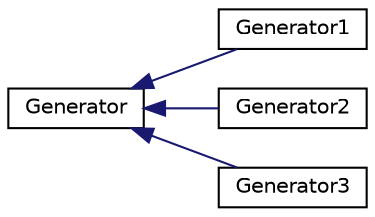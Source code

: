 digraph "Graficzna hierarchia klas"
{
  edge [fontname="Helvetica",fontsize="10",labelfontname="Helvetica",labelfontsize="10"];
  node [fontname="Helvetica",fontsize="10",shape=record];
  rankdir="LR";
  Node1 [label="Generator",height=0.2,width=0.4,color="black", fillcolor="white", style="filled",URL="$classGenerator.html",tooltip="Klasa abstrakcyjna generatora. "];
  Node1 -> Node2 [dir="back",color="midnightblue",fontsize="10",style="solid",fontname="Helvetica"];
  Node2 [label="Generator1",height=0.2,width=0.4,color="black", fillcolor="white", style="filled",URL="$classGenerator1.html",tooltip="Klasa generatora wbudowanego. "];
  Node1 -> Node3 [dir="back",color="midnightblue",fontsize="10",style="solid",fontname="Helvetica"];
  Node3 [label="Generator2",height=0.2,width=0.4,color="black", fillcolor="white", style="filled",URL="$classGenerator2.html",tooltip="Klasa generatora Multiplikatywnego LCG. "];
  Node1 -> Node4 [dir="back",color="midnightblue",fontsize="10",style="solid",fontname="Helvetica"];
  Node4 [label="Generator3",height=0.2,width=0.4,color="black", fillcolor="white", style="filled",URL="$classGenerator3.html",tooltip="Klasa generatora generatora Fibonacciego. "];
}

